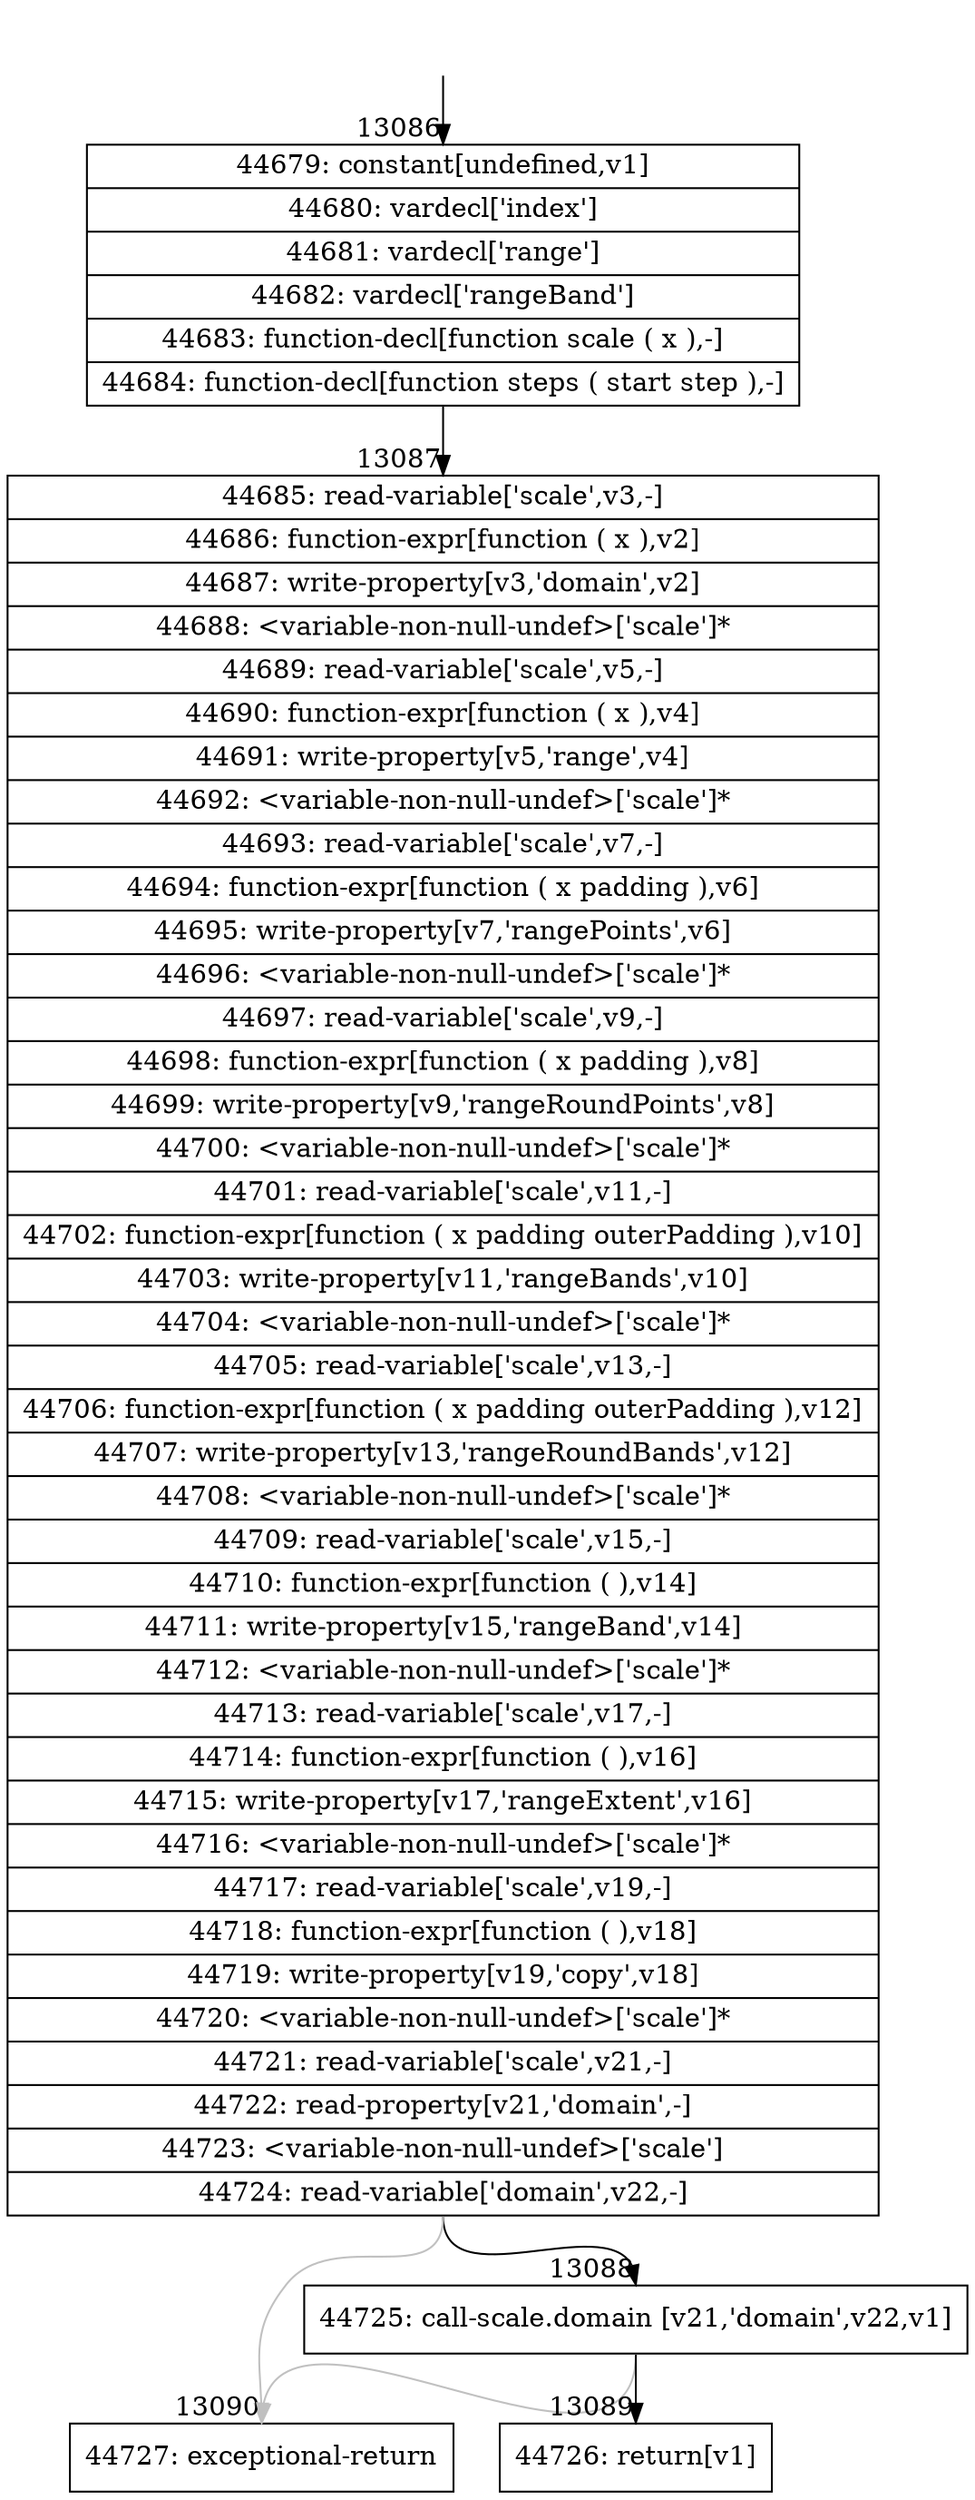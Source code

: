 digraph {
rankdir="TD"
BB_entry1201[shape=none,label=""];
BB_entry1201 -> BB13086 [tailport=s, headport=n, headlabel="    13086"]
BB13086 [shape=record label="{44679: constant[undefined,v1]|44680: vardecl['index']|44681: vardecl['range']|44682: vardecl['rangeBand']|44683: function-decl[function scale ( x ),-]|44684: function-decl[function steps ( start step ),-]}" ] 
BB13086 -> BB13087 [tailport=s, headport=n, headlabel="      13087"]
BB13087 [shape=record label="{44685: read-variable['scale',v3,-]|44686: function-expr[function ( x ),v2]|44687: write-property[v3,'domain',v2]|44688: \<variable-non-null-undef\>['scale']*|44689: read-variable['scale',v5,-]|44690: function-expr[function ( x ),v4]|44691: write-property[v5,'range',v4]|44692: \<variable-non-null-undef\>['scale']*|44693: read-variable['scale',v7,-]|44694: function-expr[function ( x padding ),v6]|44695: write-property[v7,'rangePoints',v6]|44696: \<variable-non-null-undef\>['scale']*|44697: read-variable['scale',v9,-]|44698: function-expr[function ( x padding ),v8]|44699: write-property[v9,'rangeRoundPoints',v8]|44700: \<variable-non-null-undef\>['scale']*|44701: read-variable['scale',v11,-]|44702: function-expr[function ( x padding outerPadding ),v10]|44703: write-property[v11,'rangeBands',v10]|44704: \<variable-non-null-undef\>['scale']*|44705: read-variable['scale',v13,-]|44706: function-expr[function ( x padding outerPadding ),v12]|44707: write-property[v13,'rangeRoundBands',v12]|44708: \<variable-non-null-undef\>['scale']*|44709: read-variable['scale',v15,-]|44710: function-expr[function ( ),v14]|44711: write-property[v15,'rangeBand',v14]|44712: \<variable-non-null-undef\>['scale']*|44713: read-variable['scale',v17,-]|44714: function-expr[function ( ),v16]|44715: write-property[v17,'rangeExtent',v16]|44716: \<variable-non-null-undef\>['scale']*|44717: read-variable['scale',v19,-]|44718: function-expr[function ( ),v18]|44719: write-property[v19,'copy',v18]|44720: \<variable-non-null-undef\>['scale']*|44721: read-variable['scale',v21,-]|44722: read-property[v21,'domain',-]|44723: \<variable-non-null-undef\>['scale']|44724: read-variable['domain',v22,-]}" ] 
BB13087 -> BB13088 [tailport=s, headport=n, headlabel="      13088"]
BB13087 -> BB13090 [tailport=s, headport=n, color=gray, headlabel="      13090"]
BB13088 [shape=record label="{44725: call-scale.domain [v21,'domain',v22,v1]}" ] 
BB13088 -> BB13089 [tailport=s, headport=n, headlabel="      13089"]
BB13088 -> BB13090 [tailport=s, headport=n, color=gray]
BB13089 [shape=record label="{44726: return[v1]}" ] 
BB13090 [shape=record label="{44727: exceptional-return}" ] 
//#$~ 7800
}
